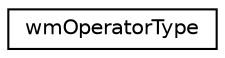 digraph G
{
  edge [fontname="Helvetica",fontsize="10",labelfontname="Helvetica",labelfontsize="10"];
  node [fontname="Helvetica",fontsize="10",shape=record];
  rankdir=LR;
  Node1 [label="wmOperatorType",height=0.2,width=0.4,color="black", fillcolor="white", style="filled",URL="$de/d5e/structwmOperatorType.html"];
}
